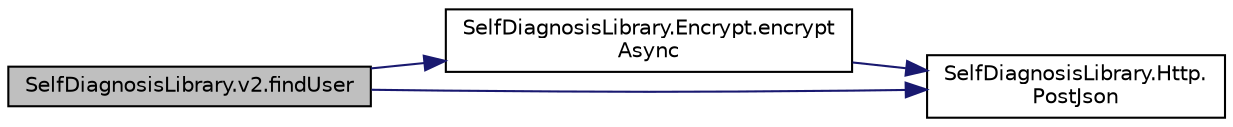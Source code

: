 digraph "SelfDiagnosisLibrary.v2.findUser"
{
 // LATEX_PDF_SIZE
  edge [fontname="Helvetica",fontsize="10",labelfontname="Helvetica",labelfontsize="10"];
  node [fontname="Helvetica",fontsize="10",shape=record];
  rankdir="LR";
  Node1 [label="SelfDiagnosisLibrary.v2.findUser",height=0.2,width=0.4,color="black", fillcolor="grey75", style="filled", fontcolor="black",tooltip=" "];
  Node1 -> Node2 [color="midnightblue",fontsize="10",style="solid",fontname="Helvetica"];
  Node2 [label="SelfDiagnosisLibrary.Encrypt.encrypt\lAsync",height=0.2,width=0.4,color="black", fillcolor="white", style="filled",URL="$class_self_diagnosis_library_1_1_encrypt.html#aab897876ce03ea4b5e184dd354c5bd0e",tooltip=" "];
  Node2 -> Node3 [color="midnightblue",fontsize="10",style="solid",fontname="Helvetica"];
  Node3 [label="SelfDiagnosisLibrary.Http.\lPostJson",height=0.2,width=0.4,color="black", fillcolor="white", style="filled",URL="$class_self_diagnosis_library_1_1_http.html#a16d29eda66ae78262441dee2e2156058",tooltip=" "];
  Node1 -> Node3 [color="midnightblue",fontsize="10",style="solid",fontname="Helvetica"];
}

